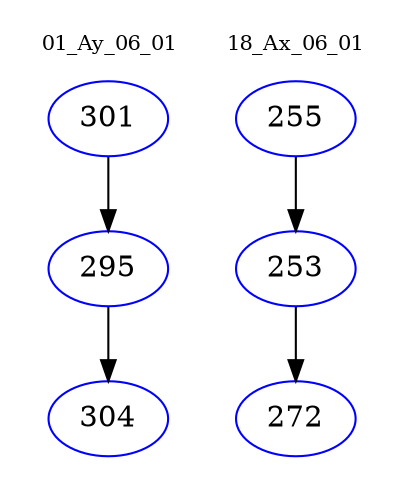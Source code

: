 digraph{
subgraph cluster_0 {
color = white
label = "01_Ay_06_01";
fontsize=10;
T0_301 [label="301", color="blue"]
T0_301 -> T0_295 [color="black"]
T0_295 [label="295", color="blue"]
T0_295 -> T0_304 [color="black"]
T0_304 [label="304", color="blue"]
}
subgraph cluster_1 {
color = white
label = "18_Ax_06_01";
fontsize=10;
T1_255 [label="255", color="blue"]
T1_255 -> T1_253 [color="black"]
T1_253 [label="253", color="blue"]
T1_253 -> T1_272 [color="black"]
T1_272 [label="272", color="blue"]
}
}
